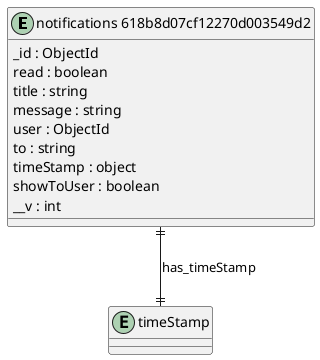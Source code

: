 @startuml notifications_618b8d07cf12270d003549d2_Diagram

entity "notifications 618b8d07cf12270d003549d2" as notifications_618b8d07cf12270d003549d2 {
  _id : ObjectId
  read : boolean
  title : string
  message : string
  user : ObjectId
  to : string
  timeStamp : object
  showToUser : boolean
  __v : int
}

entity "timeStamp" as timeStamp {
}

' // Relationships
notifications_618b8d07cf12270d003549d2 ||--|| timeStamp : has_timeStamp
@enduml